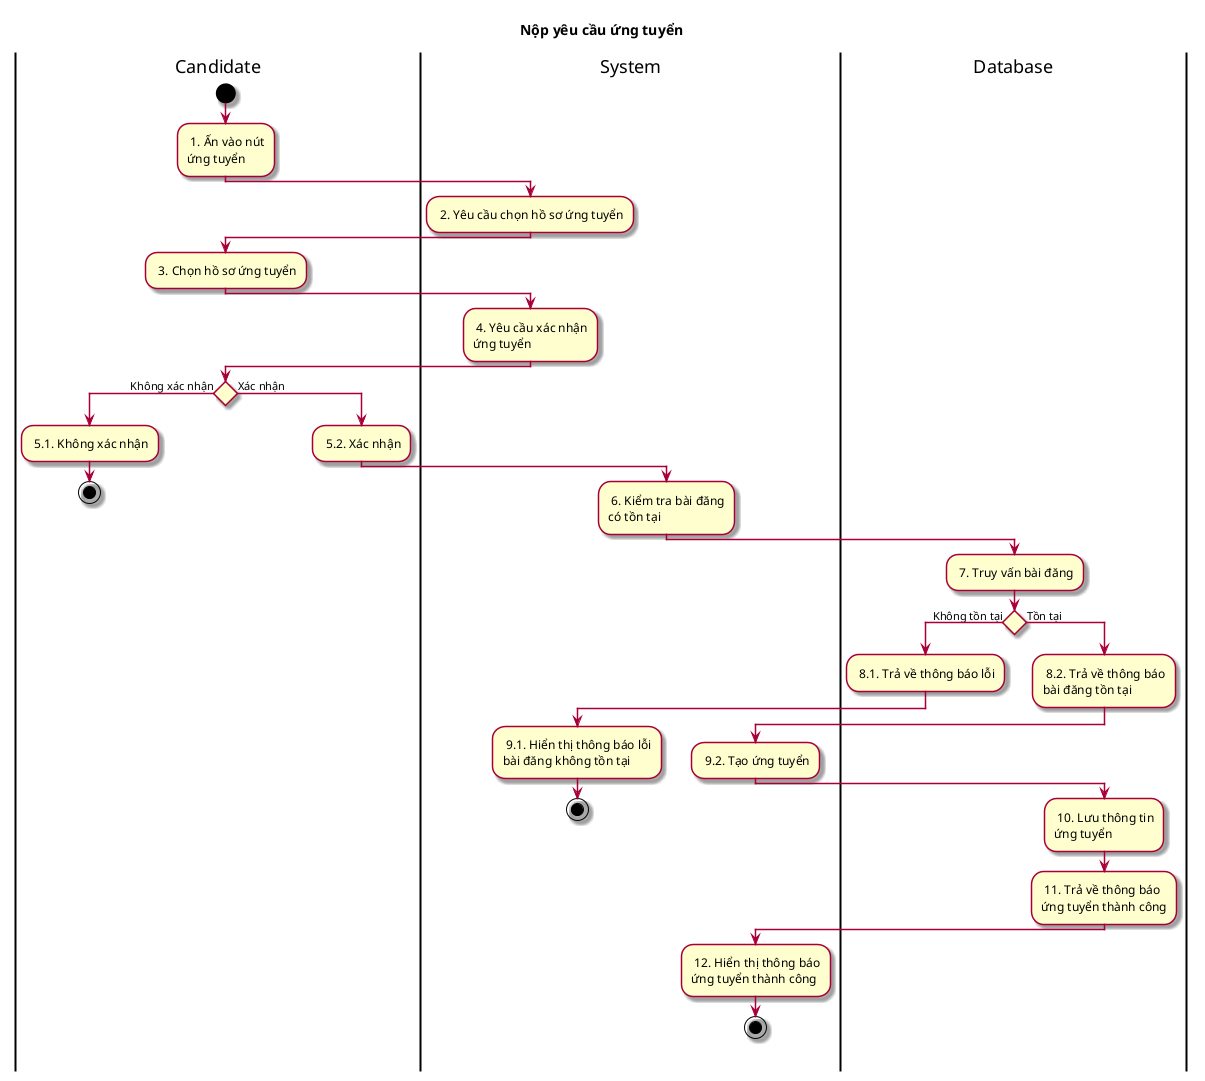 @startuml ActNopYeuCauUngTuyen

skin rose
title Nộp yêu cầu ứng tuyển

|Candidate|
start
: 1. Ấn vào nút\nứng tuyển;
|System|
: 2. Yêu cầu chọn hồ sơ ứng tuyển;
|Candidate|
: 3. Chọn hồ sơ ứng tuyển;
|System|
: 4. Yêu cầu xác nhận\nứng tuyển;
|Candidate|
if () then (Không xác nhận)
: 5.1. Không xác nhận;
stop
else (Xác nhận)
|Candidate|
: 5.2. Xác nhận;
|System|
: 6. Kiểm tra bài đăng\ncó tồn tại;
|Database|
: 7. Truy vấn bài đăng;
if () then (Không tồn tại)
: 8.1. Trả về thông báo lỗi;
|System|
: 9.1. Hiển thị thông báo lỗi\nbài đăng không tồn tại;
stop
else (Tồn tại)
|Database|
: 8.2. Trả về thông báo\nbài đăng tồn tại;
|System|
: 9.2. Tạo ứng tuyển;
|Database|
: 10. Lưu thông tin\nứng tuyển;
: 11. Trả về thông báo\nứng tuyển thành công;
|System|
: 12. Hiển thị thông báo\nứng tuyển thành công;
stop

@enduml
